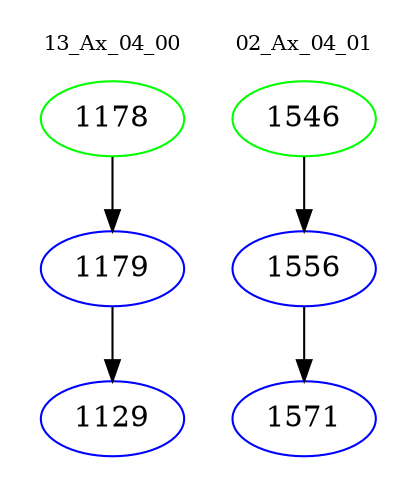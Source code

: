 digraph{
subgraph cluster_0 {
color = white
label = "13_Ax_04_00";
fontsize=10;
T0_1178 [label="1178", color="green"]
T0_1178 -> T0_1179 [color="black"]
T0_1179 [label="1179", color="blue"]
T0_1179 -> T0_1129 [color="black"]
T0_1129 [label="1129", color="blue"]
}
subgraph cluster_1 {
color = white
label = "02_Ax_04_01";
fontsize=10;
T1_1546 [label="1546", color="green"]
T1_1546 -> T1_1556 [color="black"]
T1_1556 [label="1556", color="blue"]
T1_1556 -> T1_1571 [color="black"]
T1_1571 [label="1571", color="blue"]
}
}
